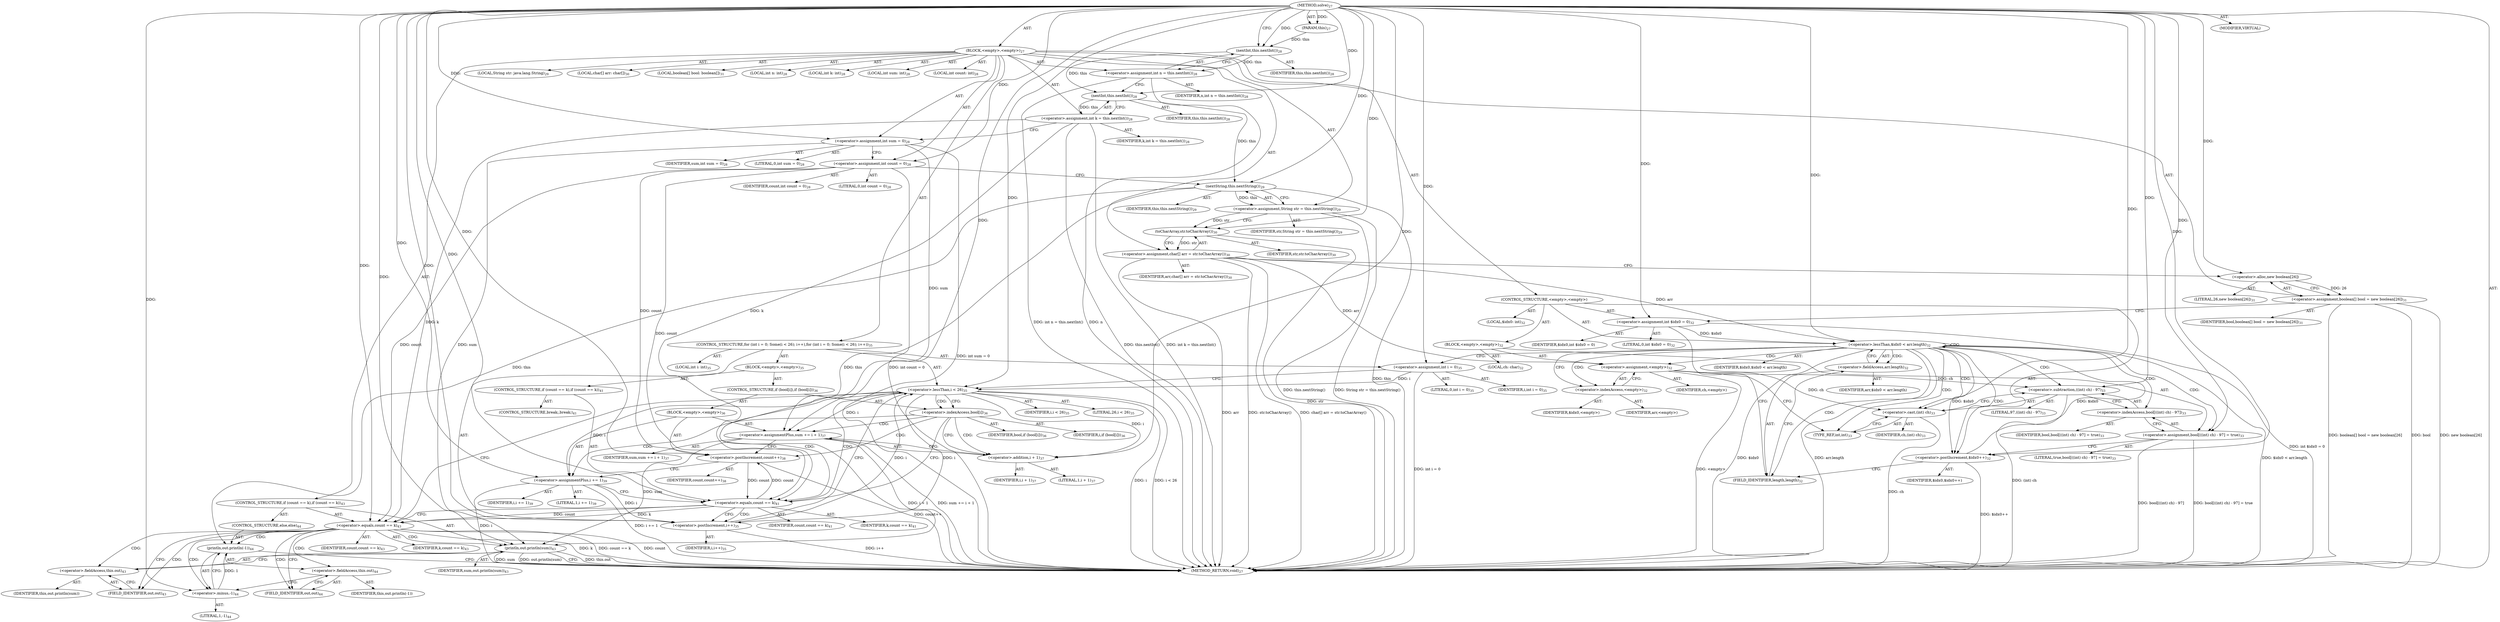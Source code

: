 digraph "solve" {  
"112" [label = <(METHOD,solve)<SUB>27</SUB>> ]
"6" [label = <(PARAM,this)<SUB>27</SUB>> ]
"113" [label = <(BLOCK,&lt;empty&gt;,&lt;empty&gt;)<SUB>27</SUB>> ]
"114" [label = <(LOCAL,int n: int)<SUB>28</SUB>> ]
"115" [label = <(LOCAL,int k: int)<SUB>28</SUB>> ]
"116" [label = <(LOCAL,int sum: int)<SUB>28</SUB>> ]
"117" [label = <(LOCAL,int count: int)<SUB>28</SUB>> ]
"118" [label = <(&lt;operator&gt;.assignment,int n = this.nextInt())<SUB>28</SUB>> ]
"119" [label = <(IDENTIFIER,n,int n = this.nextInt())<SUB>28</SUB>> ]
"120" [label = <(nextInt,this.nextInt())<SUB>28</SUB>> ]
"5" [label = <(IDENTIFIER,this,this.nextInt())<SUB>28</SUB>> ]
"121" [label = <(&lt;operator&gt;.assignment,int k = this.nextInt())<SUB>28</SUB>> ]
"122" [label = <(IDENTIFIER,k,int k = this.nextInt())<SUB>28</SUB>> ]
"123" [label = <(nextInt,this.nextInt())<SUB>28</SUB>> ]
"7" [label = <(IDENTIFIER,this,this.nextInt())<SUB>28</SUB>> ]
"124" [label = <(&lt;operator&gt;.assignment,int sum = 0)<SUB>28</SUB>> ]
"125" [label = <(IDENTIFIER,sum,int sum = 0)<SUB>28</SUB>> ]
"126" [label = <(LITERAL,0,int sum = 0)<SUB>28</SUB>> ]
"127" [label = <(&lt;operator&gt;.assignment,int count = 0)<SUB>28</SUB>> ]
"128" [label = <(IDENTIFIER,count,int count = 0)<SUB>28</SUB>> ]
"129" [label = <(LITERAL,0,int count = 0)<SUB>28</SUB>> ]
"130" [label = <(LOCAL,String str: java.lang.String)<SUB>29</SUB>> ]
"131" [label = <(&lt;operator&gt;.assignment,String str = this.nextString())<SUB>29</SUB>> ]
"132" [label = <(IDENTIFIER,str,String str = this.nextString())<SUB>29</SUB>> ]
"133" [label = <(nextString,this.nextString())<SUB>29</SUB>> ]
"8" [label = <(IDENTIFIER,this,this.nextString())<SUB>29</SUB>> ]
"134" [label = <(LOCAL,char[] arr: char[])<SUB>30</SUB>> ]
"135" [label = <(&lt;operator&gt;.assignment,char[] arr = str.toCharArray())<SUB>30</SUB>> ]
"136" [label = <(IDENTIFIER,arr,char[] arr = str.toCharArray())<SUB>30</SUB>> ]
"137" [label = <(toCharArray,str.toCharArray())<SUB>30</SUB>> ]
"138" [label = <(IDENTIFIER,str,str.toCharArray())<SUB>30</SUB>> ]
"139" [label = <(LOCAL,boolean[] bool: boolean[])<SUB>31</SUB>> ]
"140" [label = <(&lt;operator&gt;.assignment,boolean[] bool = new boolean[26])<SUB>31</SUB>> ]
"141" [label = <(IDENTIFIER,bool,boolean[] bool = new boolean[26])<SUB>31</SUB>> ]
"142" [label = <(&lt;operator&gt;.alloc,new boolean[26])> ]
"143" [label = <(LITERAL,26,new boolean[26])<SUB>31</SUB>> ]
"144" [label = <(CONTROL_STRUCTURE,&lt;empty&gt;,&lt;empty&gt;)> ]
"145" [label = <(LOCAL,$idx0: int)<SUB>32</SUB>> ]
"146" [label = <(&lt;operator&gt;.assignment,int $idx0 = 0)<SUB>32</SUB>> ]
"147" [label = <(IDENTIFIER,$idx0,int $idx0 = 0)> ]
"148" [label = <(LITERAL,0,int $idx0 = 0)<SUB>32</SUB>> ]
"149" [label = <(&lt;operator&gt;.lessThan,$idx0 &lt; arr.length)<SUB>32</SUB>> ]
"150" [label = <(IDENTIFIER,$idx0,$idx0 &lt; arr.length)> ]
"151" [label = <(&lt;operator&gt;.fieldAccess,arr.length)<SUB>32</SUB>> ]
"152" [label = <(IDENTIFIER,arr,$idx0 &lt; arr.length)> ]
"153" [label = <(FIELD_IDENTIFIER,length,length)<SUB>32</SUB>> ]
"154" [label = <(&lt;operator&gt;.postIncrement,$idx0++)<SUB>32</SUB>> ]
"155" [label = <(IDENTIFIER,$idx0,$idx0++)> ]
"156" [label = <(BLOCK,&lt;empty&gt;,&lt;empty&gt;)<SUB>32</SUB>> ]
"157" [label = <(LOCAL,ch: char)<SUB>32</SUB>> ]
"158" [label = <(&lt;operator&gt;.assignment,&lt;empty&gt;)<SUB>32</SUB>> ]
"159" [label = <(IDENTIFIER,ch,&lt;empty&gt;)> ]
"160" [label = <(&lt;operator&gt;.indexAccess,&lt;empty&gt;)<SUB>32</SUB>> ]
"161" [label = <(IDENTIFIER,arr,&lt;empty&gt;)> ]
"162" [label = <(IDENTIFIER,$idx0,&lt;empty&gt;)> ]
"163" [label = <(&lt;operator&gt;.assignment,bool[((int) ch) - 97] = true)<SUB>33</SUB>> ]
"164" [label = <(&lt;operator&gt;.indexAccess,bool[((int) ch) - 97])<SUB>33</SUB>> ]
"165" [label = <(IDENTIFIER,bool,bool[((int) ch) - 97] = true)<SUB>33</SUB>> ]
"166" [label = <(&lt;operator&gt;.subtraction,((int) ch) - 97)<SUB>33</SUB>> ]
"167" [label = <(&lt;operator&gt;.cast,(int) ch)<SUB>33</SUB>> ]
"168" [label = <(TYPE_REF,int,int)<SUB>33</SUB>> ]
"169" [label = <(IDENTIFIER,ch,(int) ch)<SUB>33</SUB>> ]
"170" [label = <(LITERAL,97,((int) ch) - 97)<SUB>33</SUB>> ]
"171" [label = <(LITERAL,true,bool[((int) ch) - 97] = true)<SUB>33</SUB>> ]
"172" [label = <(CONTROL_STRUCTURE,for (int i = 0; Some(i &lt; 26); i++),for (int i = 0; Some(i &lt; 26); i++))<SUB>35</SUB>> ]
"173" [label = <(LOCAL,int i: int)<SUB>35</SUB>> ]
"174" [label = <(&lt;operator&gt;.assignment,int i = 0)<SUB>35</SUB>> ]
"175" [label = <(IDENTIFIER,i,int i = 0)<SUB>35</SUB>> ]
"176" [label = <(LITERAL,0,int i = 0)<SUB>35</SUB>> ]
"177" [label = <(&lt;operator&gt;.lessThan,i &lt; 26)<SUB>35</SUB>> ]
"178" [label = <(IDENTIFIER,i,i &lt; 26)<SUB>35</SUB>> ]
"179" [label = <(LITERAL,26,i &lt; 26)<SUB>35</SUB>> ]
"180" [label = <(&lt;operator&gt;.postIncrement,i++)<SUB>35</SUB>> ]
"181" [label = <(IDENTIFIER,i,i++)<SUB>35</SUB>> ]
"182" [label = <(BLOCK,&lt;empty&gt;,&lt;empty&gt;)<SUB>35</SUB>> ]
"183" [label = <(CONTROL_STRUCTURE,if (bool[i]),if (bool[i]))<SUB>36</SUB>> ]
"184" [label = <(&lt;operator&gt;.indexAccess,bool[i])<SUB>36</SUB>> ]
"185" [label = <(IDENTIFIER,bool,if (bool[i]))<SUB>36</SUB>> ]
"186" [label = <(IDENTIFIER,i,if (bool[i]))<SUB>36</SUB>> ]
"187" [label = <(BLOCK,&lt;empty&gt;,&lt;empty&gt;)<SUB>36</SUB>> ]
"188" [label = <(&lt;operator&gt;.assignmentPlus,sum += i + 1)<SUB>37</SUB>> ]
"189" [label = <(IDENTIFIER,sum,sum += i + 1)<SUB>37</SUB>> ]
"190" [label = <(&lt;operator&gt;.addition,i + 1)<SUB>37</SUB>> ]
"191" [label = <(IDENTIFIER,i,i + 1)<SUB>37</SUB>> ]
"192" [label = <(LITERAL,1,i + 1)<SUB>37</SUB>> ]
"193" [label = <(&lt;operator&gt;.postIncrement,count++)<SUB>38</SUB>> ]
"194" [label = <(IDENTIFIER,count,count++)<SUB>38</SUB>> ]
"195" [label = <(&lt;operator&gt;.assignmentPlus,i += 1)<SUB>39</SUB>> ]
"196" [label = <(IDENTIFIER,i,i += 1)<SUB>39</SUB>> ]
"197" [label = <(LITERAL,1,i += 1)<SUB>39</SUB>> ]
"198" [label = <(CONTROL_STRUCTURE,if (count == k),if (count == k))<SUB>41</SUB>> ]
"199" [label = <(&lt;operator&gt;.equals,count == k)<SUB>41</SUB>> ]
"200" [label = <(IDENTIFIER,count,count == k)<SUB>41</SUB>> ]
"201" [label = <(IDENTIFIER,k,count == k)<SUB>41</SUB>> ]
"202" [label = <(CONTROL_STRUCTURE,break;,break;)<SUB>41</SUB>> ]
"203" [label = <(CONTROL_STRUCTURE,if (count == k),if (count == k))<SUB>43</SUB>> ]
"204" [label = <(&lt;operator&gt;.equals,count == k)<SUB>43</SUB>> ]
"205" [label = <(IDENTIFIER,count,count == k)<SUB>43</SUB>> ]
"206" [label = <(IDENTIFIER,k,count == k)<SUB>43</SUB>> ]
"207" [label = <(println,out.println(sum))<SUB>43</SUB>> ]
"208" [label = <(&lt;operator&gt;.fieldAccess,this.out)<SUB>43</SUB>> ]
"209" [label = <(IDENTIFIER,this,out.println(sum))> ]
"210" [label = <(FIELD_IDENTIFIER,out,out)<SUB>43</SUB>> ]
"211" [label = <(IDENTIFIER,sum,out.println(sum))<SUB>43</SUB>> ]
"212" [label = <(CONTROL_STRUCTURE,else,else)<SUB>44</SUB>> ]
"213" [label = <(println,out.println(-1))<SUB>44</SUB>> ]
"214" [label = <(&lt;operator&gt;.fieldAccess,this.out)<SUB>44</SUB>> ]
"215" [label = <(IDENTIFIER,this,out.println(-1))> ]
"216" [label = <(FIELD_IDENTIFIER,out,out)<SUB>44</SUB>> ]
"217" [label = <(&lt;operator&gt;.minus,-1)<SUB>44</SUB>> ]
"218" [label = <(LITERAL,1,-1)<SUB>44</SUB>> ]
"219" [label = <(MODIFIER,VIRTUAL)> ]
"220" [label = <(METHOD_RETURN,void)<SUB>27</SUB>> ]
  "112" -> "6"  [ label = "AST: "] 
  "112" -> "113"  [ label = "AST: "] 
  "112" -> "219"  [ label = "AST: "] 
  "112" -> "220"  [ label = "AST: "] 
  "113" -> "114"  [ label = "AST: "] 
  "113" -> "115"  [ label = "AST: "] 
  "113" -> "116"  [ label = "AST: "] 
  "113" -> "117"  [ label = "AST: "] 
  "113" -> "118"  [ label = "AST: "] 
  "113" -> "121"  [ label = "AST: "] 
  "113" -> "124"  [ label = "AST: "] 
  "113" -> "127"  [ label = "AST: "] 
  "113" -> "130"  [ label = "AST: "] 
  "113" -> "131"  [ label = "AST: "] 
  "113" -> "134"  [ label = "AST: "] 
  "113" -> "135"  [ label = "AST: "] 
  "113" -> "139"  [ label = "AST: "] 
  "113" -> "140"  [ label = "AST: "] 
  "113" -> "144"  [ label = "AST: "] 
  "113" -> "172"  [ label = "AST: "] 
  "113" -> "203"  [ label = "AST: "] 
  "118" -> "119"  [ label = "AST: "] 
  "118" -> "120"  [ label = "AST: "] 
  "120" -> "5"  [ label = "AST: "] 
  "121" -> "122"  [ label = "AST: "] 
  "121" -> "123"  [ label = "AST: "] 
  "123" -> "7"  [ label = "AST: "] 
  "124" -> "125"  [ label = "AST: "] 
  "124" -> "126"  [ label = "AST: "] 
  "127" -> "128"  [ label = "AST: "] 
  "127" -> "129"  [ label = "AST: "] 
  "131" -> "132"  [ label = "AST: "] 
  "131" -> "133"  [ label = "AST: "] 
  "133" -> "8"  [ label = "AST: "] 
  "135" -> "136"  [ label = "AST: "] 
  "135" -> "137"  [ label = "AST: "] 
  "137" -> "138"  [ label = "AST: "] 
  "140" -> "141"  [ label = "AST: "] 
  "140" -> "142"  [ label = "AST: "] 
  "142" -> "143"  [ label = "AST: "] 
  "144" -> "145"  [ label = "AST: "] 
  "144" -> "146"  [ label = "AST: "] 
  "144" -> "149"  [ label = "AST: "] 
  "144" -> "154"  [ label = "AST: "] 
  "144" -> "156"  [ label = "AST: "] 
  "146" -> "147"  [ label = "AST: "] 
  "146" -> "148"  [ label = "AST: "] 
  "149" -> "150"  [ label = "AST: "] 
  "149" -> "151"  [ label = "AST: "] 
  "151" -> "152"  [ label = "AST: "] 
  "151" -> "153"  [ label = "AST: "] 
  "154" -> "155"  [ label = "AST: "] 
  "156" -> "157"  [ label = "AST: "] 
  "156" -> "158"  [ label = "AST: "] 
  "156" -> "163"  [ label = "AST: "] 
  "158" -> "159"  [ label = "AST: "] 
  "158" -> "160"  [ label = "AST: "] 
  "160" -> "161"  [ label = "AST: "] 
  "160" -> "162"  [ label = "AST: "] 
  "163" -> "164"  [ label = "AST: "] 
  "163" -> "171"  [ label = "AST: "] 
  "164" -> "165"  [ label = "AST: "] 
  "164" -> "166"  [ label = "AST: "] 
  "166" -> "167"  [ label = "AST: "] 
  "166" -> "170"  [ label = "AST: "] 
  "167" -> "168"  [ label = "AST: "] 
  "167" -> "169"  [ label = "AST: "] 
  "172" -> "173"  [ label = "AST: "] 
  "172" -> "174"  [ label = "AST: "] 
  "172" -> "177"  [ label = "AST: "] 
  "172" -> "180"  [ label = "AST: "] 
  "172" -> "182"  [ label = "AST: "] 
  "174" -> "175"  [ label = "AST: "] 
  "174" -> "176"  [ label = "AST: "] 
  "177" -> "178"  [ label = "AST: "] 
  "177" -> "179"  [ label = "AST: "] 
  "180" -> "181"  [ label = "AST: "] 
  "182" -> "183"  [ label = "AST: "] 
  "182" -> "198"  [ label = "AST: "] 
  "183" -> "184"  [ label = "AST: "] 
  "183" -> "187"  [ label = "AST: "] 
  "184" -> "185"  [ label = "AST: "] 
  "184" -> "186"  [ label = "AST: "] 
  "187" -> "188"  [ label = "AST: "] 
  "187" -> "193"  [ label = "AST: "] 
  "187" -> "195"  [ label = "AST: "] 
  "188" -> "189"  [ label = "AST: "] 
  "188" -> "190"  [ label = "AST: "] 
  "190" -> "191"  [ label = "AST: "] 
  "190" -> "192"  [ label = "AST: "] 
  "193" -> "194"  [ label = "AST: "] 
  "195" -> "196"  [ label = "AST: "] 
  "195" -> "197"  [ label = "AST: "] 
  "198" -> "199"  [ label = "AST: "] 
  "198" -> "202"  [ label = "AST: "] 
  "199" -> "200"  [ label = "AST: "] 
  "199" -> "201"  [ label = "AST: "] 
  "203" -> "204"  [ label = "AST: "] 
  "203" -> "207"  [ label = "AST: "] 
  "203" -> "212"  [ label = "AST: "] 
  "204" -> "205"  [ label = "AST: "] 
  "204" -> "206"  [ label = "AST: "] 
  "207" -> "208"  [ label = "AST: "] 
  "207" -> "211"  [ label = "AST: "] 
  "208" -> "209"  [ label = "AST: "] 
  "208" -> "210"  [ label = "AST: "] 
  "212" -> "213"  [ label = "AST: "] 
  "213" -> "214"  [ label = "AST: "] 
  "213" -> "217"  [ label = "AST: "] 
  "214" -> "215"  [ label = "AST: "] 
  "214" -> "216"  [ label = "AST: "] 
  "217" -> "218"  [ label = "AST: "] 
  "118" -> "123"  [ label = "CFG: "] 
  "121" -> "124"  [ label = "CFG: "] 
  "124" -> "127"  [ label = "CFG: "] 
  "127" -> "133"  [ label = "CFG: "] 
  "131" -> "137"  [ label = "CFG: "] 
  "135" -> "142"  [ label = "CFG: "] 
  "140" -> "146"  [ label = "CFG: "] 
  "120" -> "118"  [ label = "CFG: "] 
  "123" -> "121"  [ label = "CFG: "] 
  "133" -> "131"  [ label = "CFG: "] 
  "137" -> "135"  [ label = "CFG: "] 
  "142" -> "140"  [ label = "CFG: "] 
  "146" -> "153"  [ label = "CFG: "] 
  "149" -> "160"  [ label = "CFG: "] 
  "149" -> "174"  [ label = "CFG: "] 
  "154" -> "153"  [ label = "CFG: "] 
  "174" -> "177"  [ label = "CFG: "] 
  "177" -> "184"  [ label = "CFG: "] 
  "177" -> "204"  [ label = "CFG: "] 
  "180" -> "177"  [ label = "CFG: "] 
  "204" -> "210"  [ label = "CFG: "] 
  "204" -> "216"  [ label = "CFG: "] 
  "207" -> "220"  [ label = "CFG: "] 
  "151" -> "149"  [ label = "CFG: "] 
  "158" -> "168"  [ label = "CFG: "] 
  "163" -> "154"  [ label = "CFG: "] 
  "208" -> "207"  [ label = "CFG: "] 
  "213" -> "220"  [ label = "CFG: "] 
  "153" -> "151"  [ label = "CFG: "] 
  "160" -> "158"  [ label = "CFG: "] 
  "164" -> "163"  [ label = "CFG: "] 
  "184" -> "190"  [ label = "CFG: "] 
  "184" -> "199"  [ label = "CFG: "] 
  "199" -> "204"  [ label = "CFG: "] 
  "199" -> "180"  [ label = "CFG: "] 
  "210" -> "208"  [ label = "CFG: "] 
  "214" -> "217"  [ label = "CFG: "] 
  "217" -> "213"  [ label = "CFG: "] 
  "166" -> "164"  [ label = "CFG: "] 
  "188" -> "193"  [ label = "CFG: "] 
  "193" -> "195"  [ label = "CFG: "] 
  "195" -> "199"  [ label = "CFG: "] 
  "216" -> "214"  [ label = "CFG: "] 
  "167" -> "166"  [ label = "CFG: "] 
  "190" -> "188"  [ label = "CFG: "] 
  "168" -> "167"  [ label = "CFG: "] 
  "112" -> "120"  [ label = "CFG: "] 
  "118" -> "220"  [ label = "DDG: n"] 
  "118" -> "220"  [ label = "DDG: int n = this.nextInt()"] 
  "121" -> "220"  [ label = "DDG: this.nextInt()"] 
  "121" -> "220"  [ label = "DDG: int k = this.nextInt()"] 
  "124" -> "220"  [ label = "DDG: int sum = 0"] 
  "127" -> "220"  [ label = "DDG: int count = 0"] 
  "133" -> "220"  [ label = "DDG: this"] 
  "131" -> "220"  [ label = "DDG: this.nextString()"] 
  "131" -> "220"  [ label = "DDG: String str = this.nextString()"] 
  "135" -> "220"  [ label = "DDG: arr"] 
  "137" -> "220"  [ label = "DDG: str"] 
  "135" -> "220"  [ label = "DDG: str.toCharArray()"] 
  "135" -> "220"  [ label = "DDG: char[] arr = str.toCharArray()"] 
  "140" -> "220"  [ label = "DDG: bool"] 
  "140" -> "220"  [ label = "DDG: new boolean[26]"] 
  "140" -> "220"  [ label = "DDG: boolean[] bool = new boolean[26]"] 
  "146" -> "220"  [ label = "DDG: int $idx0 = 0"] 
  "149" -> "220"  [ label = "DDG: $idx0"] 
  "149" -> "220"  [ label = "DDG: arr.length"] 
  "149" -> "220"  [ label = "DDG: $idx0 &lt; arr.length"] 
  "174" -> "220"  [ label = "DDG: int i = 0"] 
  "177" -> "220"  [ label = "DDG: i"] 
  "177" -> "220"  [ label = "DDG: i &lt; 26"] 
  "188" -> "220"  [ label = "DDG: i + 1"] 
  "188" -> "220"  [ label = "DDG: sum += i + 1"] 
  "193" -> "220"  [ label = "DDG: count++"] 
  "195" -> "220"  [ label = "DDG: i"] 
  "195" -> "220"  [ label = "DDG: i += 1"] 
  "180" -> "220"  [ label = "DDG: i++"] 
  "204" -> "220"  [ label = "DDG: count"] 
  "204" -> "220"  [ label = "DDG: k"] 
  "204" -> "220"  [ label = "DDG: count == k"] 
  "207" -> "220"  [ label = "DDG: this.out"] 
  "207" -> "220"  [ label = "DDG: sum"] 
  "207" -> "220"  [ label = "DDG: out.println(sum)"] 
  "158" -> "220"  [ label = "DDG: &lt;empty&gt;"] 
  "167" -> "220"  [ label = "DDG: ch"] 
  "166" -> "220"  [ label = "DDG: (int) ch"] 
  "163" -> "220"  [ label = "DDG: bool[((int) ch) - 97]"] 
  "163" -> "220"  [ label = "DDG: bool[((int) ch) - 97] = true"] 
  "154" -> "220"  [ label = "DDG: $idx0++"] 
  "112" -> "6"  [ label = "DDG: "] 
  "120" -> "118"  [ label = "DDG: this"] 
  "123" -> "121"  [ label = "DDG: this"] 
  "112" -> "124"  [ label = "DDG: "] 
  "112" -> "127"  [ label = "DDG: "] 
  "133" -> "131"  [ label = "DDG: this"] 
  "137" -> "135"  [ label = "DDG: str"] 
  "142" -> "140"  [ label = "DDG: 26"] 
  "112" -> "146"  [ label = "DDG: "] 
  "112" -> "174"  [ label = "DDG: "] 
  "6" -> "120"  [ label = "DDG: this"] 
  "112" -> "120"  [ label = "DDG: "] 
  "120" -> "123"  [ label = "DDG: this"] 
  "112" -> "123"  [ label = "DDG: "] 
  "123" -> "133"  [ label = "DDG: this"] 
  "112" -> "133"  [ label = "DDG: "] 
  "131" -> "137"  [ label = "DDG: str"] 
  "112" -> "137"  [ label = "DDG: "] 
  "112" -> "142"  [ label = "DDG: "] 
  "146" -> "149"  [ label = "DDG: $idx0"] 
  "154" -> "149"  [ label = "DDG: $idx0"] 
  "112" -> "149"  [ label = "DDG: "] 
  "135" -> "149"  [ label = "DDG: arr"] 
  "149" -> "154"  [ label = "DDG: $idx0"] 
  "112" -> "154"  [ label = "DDG: "] 
  "135" -> "158"  [ label = "DDG: arr"] 
  "112" -> "163"  [ label = "DDG: "] 
  "174" -> "177"  [ label = "DDG: i"] 
  "180" -> "177"  [ label = "DDG: i"] 
  "112" -> "177"  [ label = "DDG: "] 
  "177" -> "180"  [ label = "DDG: i"] 
  "195" -> "180"  [ label = "DDG: i"] 
  "112" -> "180"  [ label = "DDG: "] 
  "127" -> "204"  [ label = "DDG: count"] 
  "199" -> "204"  [ label = "DDG: count"] 
  "112" -> "204"  [ label = "DDG: "] 
  "121" -> "204"  [ label = "DDG: k"] 
  "199" -> "204"  [ label = "DDG: k"] 
  "133" -> "207"  [ label = "DDG: this"] 
  "124" -> "207"  [ label = "DDG: sum"] 
  "188" -> "207"  [ label = "DDG: sum"] 
  "112" -> "207"  [ label = "DDG: "] 
  "133" -> "213"  [ label = "DDG: this"] 
  "217" -> "213"  [ label = "DDG: 1"] 
  "177" -> "188"  [ label = "DDG: i"] 
  "112" -> "188"  [ label = "DDG: "] 
  "112" -> "195"  [ label = "DDG: "] 
  "127" -> "199"  [ label = "DDG: count"] 
  "193" -> "199"  [ label = "DDG: count"] 
  "112" -> "199"  [ label = "DDG: "] 
  "121" -> "199"  [ label = "DDG: k"] 
  "112" -> "217"  [ label = "DDG: "] 
  "112" -> "166"  [ label = "DDG: "] 
  "158" -> "166"  [ label = "DDG: ch"] 
  "124" -> "188"  [ label = "DDG: sum"] 
  "127" -> "193"  [ label = "DDG: count"] 
  "199" -> "193"  [ label = "DDG: count"] 
  "112" -> "193"  [ label = "DDG: "] 
  "177" -> "195"  [ label = "DDG: i"] 
  "112" -> "167"  [ label = "DDG: "] 
  "158" -> "167"  [ label = "DDG: ch"] 
  "177" -> "190"  [ label = "DDG: i"] 
  "112" -> "190"  [ label = "DDG: "] 
  "149" -> "160"  [ label = "CDG: "] 
  "149" -> "167"  [ label = "CDG: "] 
  "149" -> "154"  [ label = "CDG: "] 
  "149" -> "163"  [ label = "CDG: "] 
  "149" -> "166"  [ label = "CDG: "] 
  "149" -> "149"  [ label = "CDG: "] 
  "149" -> "151"  [ label = "CDG: "] 
  "149" -> "153"  [ label = "CDG: "] 
  "149" -> "168"  [ label = "CDG: "] 
  "149" -> "164"  [ label = "CDG: "] 
  "149" -> "158"  [ label = "CDG: "] 
  "177" -> "184"  [ label = "CDG: "] 
  "177" -> "199"  [ label = "CDG: "] 
  "204" -> "214"  [ label = "CDG: "] 
  "204" -> "210"  [ label = "CDG: "] 
  "204" -> "213"  [ label = "CDG: "] 
  "204" -> "217"  [ label = "CDG: "] 
  "204" -> "208"  [ label = "CDG: "] 
  "204" -> "207"  [ label = "CDG: "] 
  "204" -> "216"  [ label = "CDG: "] 
  "184" -> "188"  [ label = "CDG: "] 
  "184" -> "193"  [ label = "CDG: "] 
  "184" -> "195"  [ label = "CDG: "] 
  "184" -> "190"  [ label = "CDG: "] 
  "199" -> "177"  [ label = "CDG: "] 
  "199" -> "180"  [ label = "CDG: "] 
}
